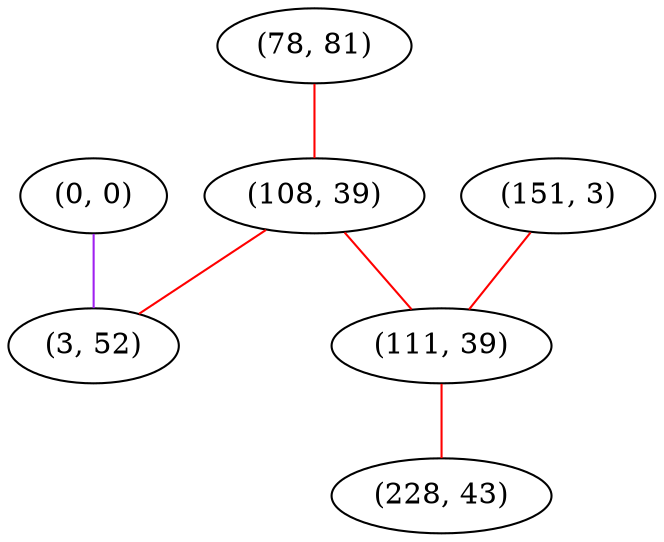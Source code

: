 graph "" {
"(78, 81)";
"(0, 0)";
"(108, 39)";
"(3, 52)";
"(151, 3)";
"(111, 39)";
"(228, 43)";
"(78, 81)" -- "(108, 39)"  [color=red, key=0, weight=1];
"(0, 0)" -- "(3, 52)"  [color=purple, key=0, weight=4];
"(108, 39)" -- "(3, 52)"  [color=red, key=0, weight=1];
"(108, 39)" -- "(111, 39)"  [color=red, key=0, weight=1];
"(151, 3)" -- "(111, 39)"  [color=red, key=0, weight=1];
"(111, 39)" -- "(228, 43)"  [color=red, key=0, weight=1];
}
